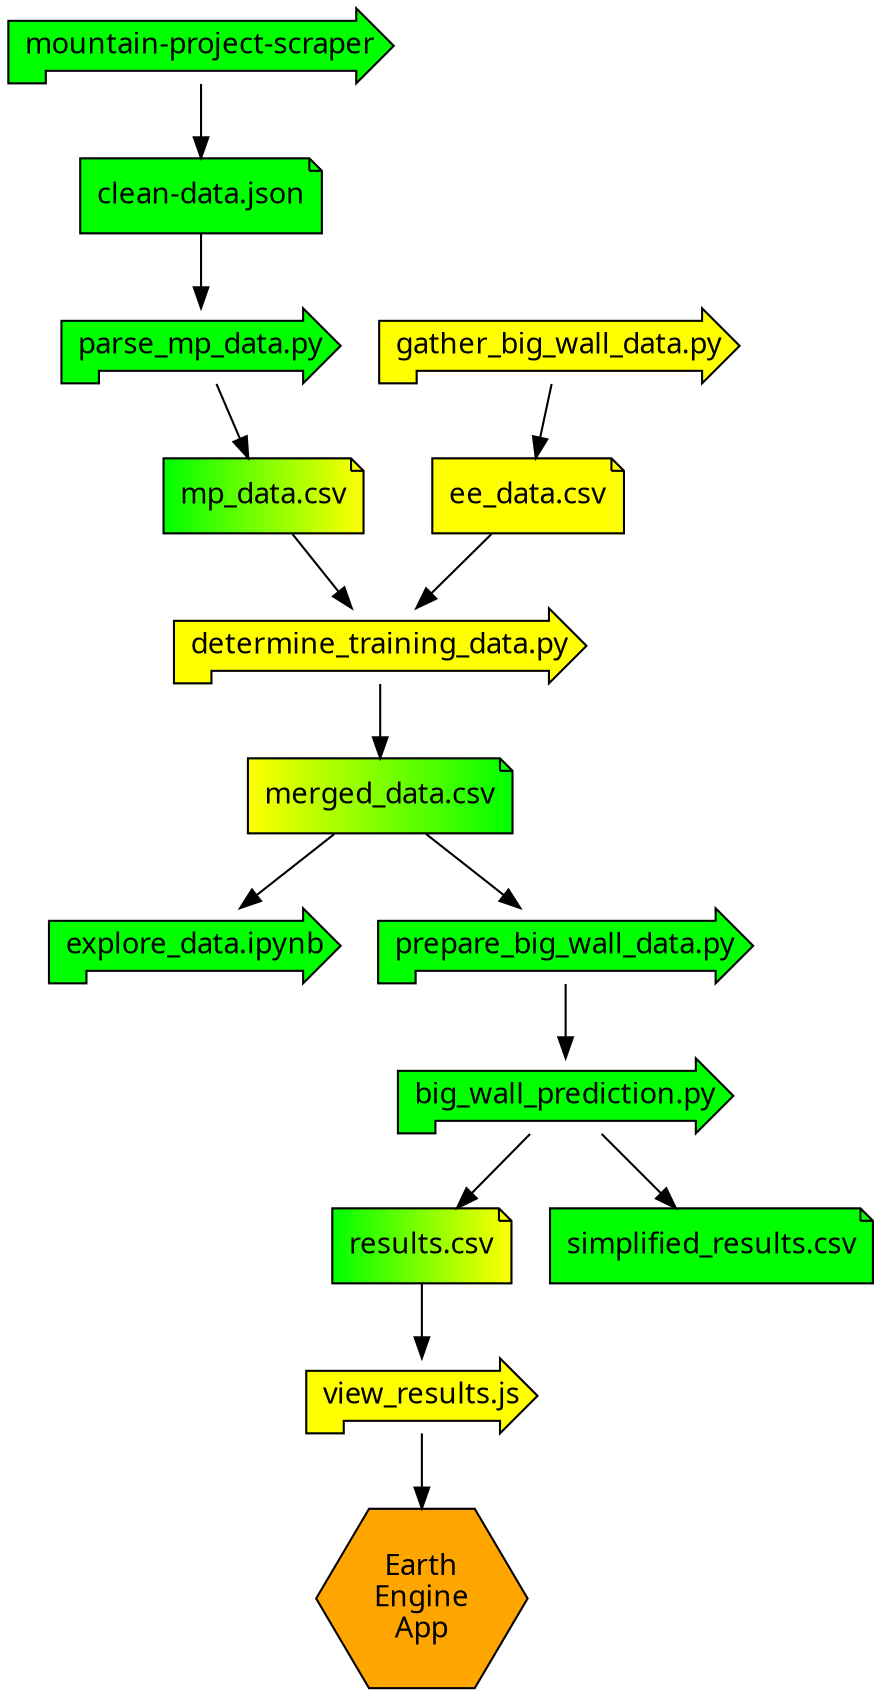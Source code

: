 digraph G {
  node [fontname = "Menlo"; style = filled]

  mps [label = "mountain-project-scraper"; shape = rpromoter; fillcolor = green]
  mpsd [label = "clean-data.json"; shape = note; fillcolor = green]
  mpp [label = "parse_mp_data.py"; shape = rpromoter; fillcolor = green]
  mppd [label = "mp_data.csv"; shape = note; fillcolor = "green:yellow"]

  eeg [label = "gather_big_wall_data.py"; shape = rpromoter; fillcolor = yellow]
  eegd [label = "ee_data.csv"; shape = note; fillcolor = yellow]
  eed [label = "determine_training_data.py"; shape = rpromoter; fillcolor = "yellow"]
  eedd [label = "merged_data.csv"; shape = note; fillcolor = "yellow:green"]
  ed [label = "explore_data.ipynb"; shape = rpromoter; fillcolor = green]

  pd [label = "prepare_big_wall_data.py"; shape = rpromoter; fillcolor = green]
  bwp [label = "big_wall_prediction.py"; shape = rpromoter; fillcolor = green]
  rd [label = "results.csv"; shape = note; fillcolor = "green:yellow"]
  srd [label = "simplified_results.csv"; shape = note; fillcolor = "green"]

  vr [label = "view_results.js"; shape = rpromoter; fillcolor = yellow]
  eea [label = "Earth\nEngine\nApp"; shape = hexagon; fillcolor = orange]


  mps -> mpsd -> mpp -> mppd -> eed;
  eeg -> eegd -> eed -> eedd -> ed;
  eedd -> pd -> bwp -> srd;
  bwp -> rd -> vr -> eea;


  # {
  #   rank=same;
  #   guess; point; win;
  # }
}